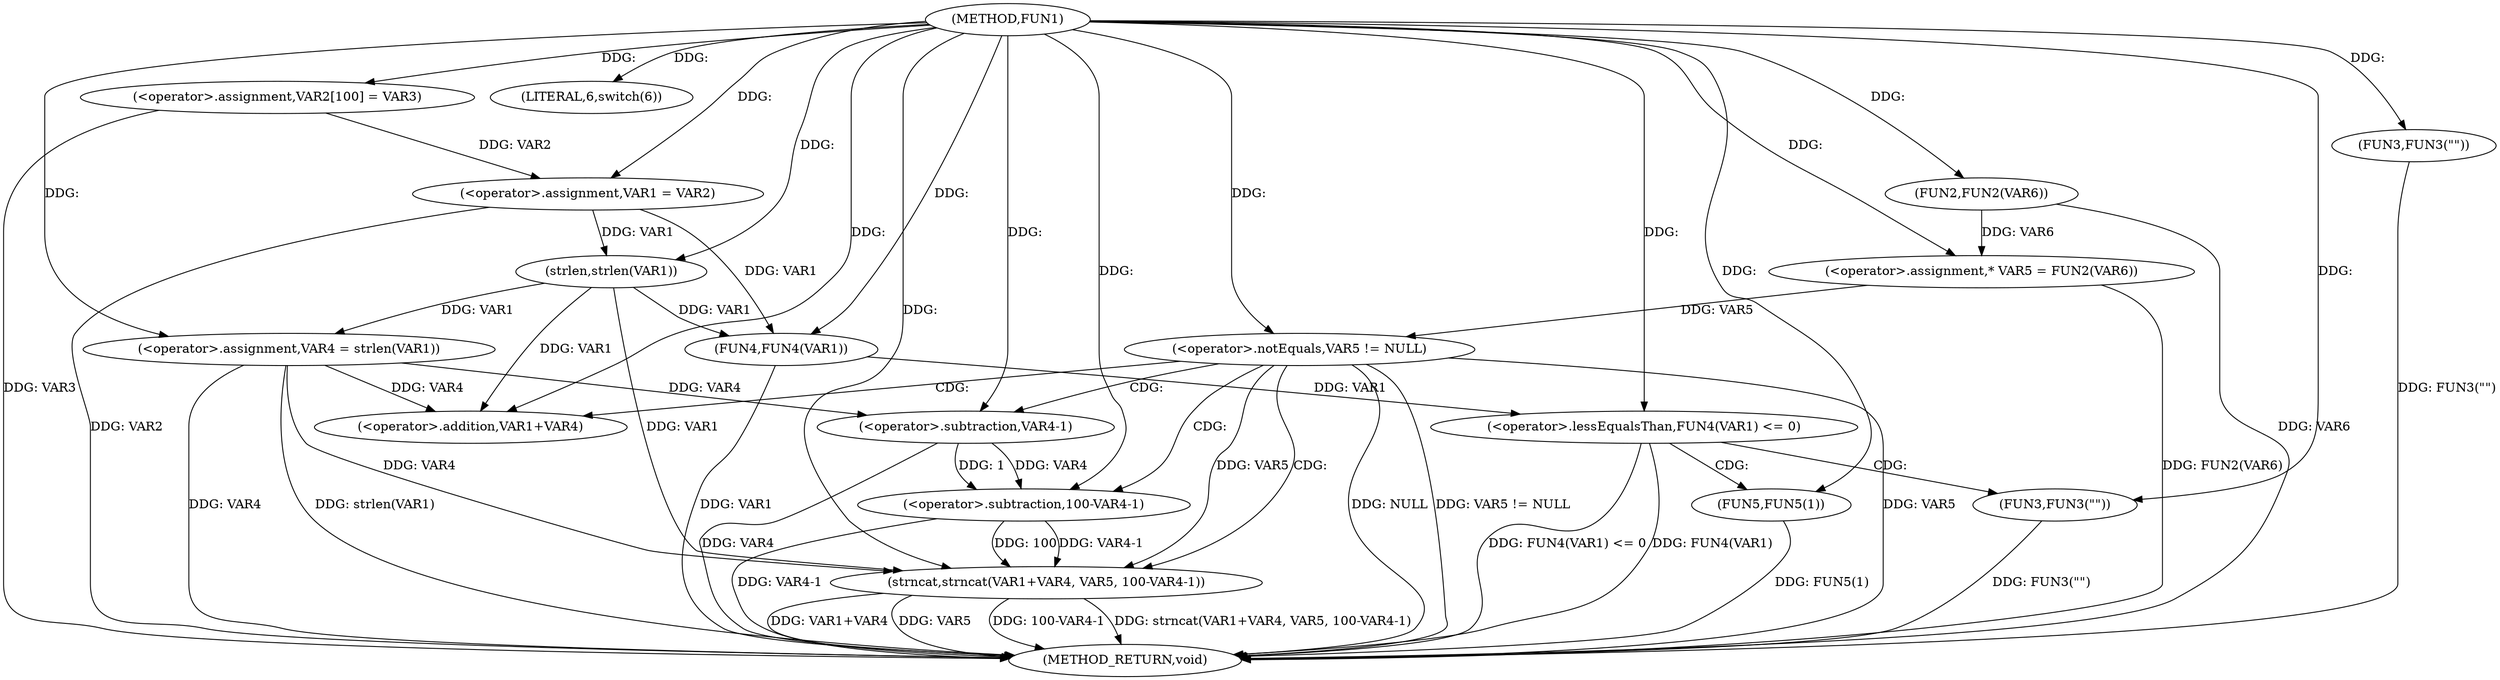digraph FUN1 {  
"1000100" [label = "(METHOD,FUN1)" ]
"1000155" [label = "(METHOD_RETURN,void)" ]
"1000104" [label = "(<operator>.assignment,VAR2[100] = VAR3)" ]
"1000107" [label = "(<operator>.assignment,VAR1 = VAR2)" ]
"1000111" [label = "(LITERAL,6,switch(6))" ]
"1000116" [label = "(<operator>.assignment,VAR4 = strlen(VAR1))" ]
"1000118" [label = "(strlen,strlen(VAR1))" ]
"1000121" [label = "(<operator>.assignment,* VAR5 = FUN2(VAR6))" ]
"1000123" [label = "(FUN2,FUN2(VAR6))" ]
"1000126" [label = "(<operator>.notEquals,VAR5 != NULL)" ]
"1000130" [label = "(strncat,strncat(VAR1+VAR4, VAR5, 100-VAR4-1))" ]
"1000131" [label = "(<operator>.addition,VAR1+VAR4)" ]
"1000135" [label = "(<operator>.subtraction,100-VAR4-1)" ]
"1000137" [label = "(<operator>.subtraction,VAR4-1)" ]
"1000142" [label = "(FUN3,FUN3(\"\"))" ]
"1000146" [label = "(<operator>.lessEqualsThan,FUN4(VAR1) <= 0)" ]
"1000147" [label = "(FUN4,FUN4(VAR1))" ]
"1000151" [label = "(FUN3,FUN3(\"\"))" ]
"1000153" [label = "(FUN5,FUN5(1))" ]
  "1000116" -> "1000155"  [ label = "DDG: VAR4"] 
  "1000142" -> "1000155"  [ label = "DDG: FUN3(\"\")"] 
  "1000121" -> "1000155"  [ label = "DDG: FUN2(VAR6)"] 
  "1000130" -> "1000155"  [ label = "DDG: VAR5"] 
  "1000147" -> "1000155"  [ label = "DDG: VAR1"] 
  "1000116" -> "1000155"  [ label = "DDG: strlen(VAR1)"] 
  "1000130" -> "1000155"  [ label = "DDG: 100-VAR4-1"] 
  "1000146" -> "1000155"  [ label = "DDG: FUN4(VAR1) <= 0"] 
  "1000130" -> "1000155"  [ label = "DDG: strncat(VAR1+VAR4, VAR5, 100-VAR4-1)"] 
  "1000126" -> "1000155"  [ label = "DDG: VAR5 != NULL"] 
  "1000151" -> "1000155"  [ label = "DDG: FUN3(\"\")"] 
  "1000126" -> "1000155"  [ label = "DDG: VAR5"] 
  "1000153" -> "1000155"  [ label = "DDG: FUN5(1)"] 
  "1000126" -> "1000155"  [ label = "DDG: NULL"] 
  "1000137" -> "1000155"  [ label = "DDG: VAR4"] 
  "1000146" -> "1000155"  [ label = "DDG: FUN4(VAR1)"] 
  "1000135" -> "1000155"  [ label = "DDG: VAR4-1"] 
  "1000104" -> "1000155"  [ label = "DDG: VAR3"] 
  "1000107" -> "1000155"  [ label = "DDG: VAR2"] 
  "1000130" -> "1000155"  [ label = "DDG: VAR1+VAR4"] 
  "1000123" -> "1000155"  [ label = "DDG: VAR6"] 
  "1000100" -> "1000104"  [ label = "DDG: "] 
  "1000104" -> "1000107"  [ label = "DDG: VAR2"] 
  "1000100" -> "1000107"  [ label = "DDG: "] 
  "1000100" -> "1000111"  [ label = "DDG: "] 
  "1000118" -> "1000116"  [ label = "DDG: VAR1"] 
  "1000100" -> "1000116"  [ label = "DDG: "] 
  "1000107" -> "1000118"  [ label = "DDG: VAR1"] 
  "1000100" -> "1000118"  [ label = "DDG: "] 
  "1000123" -> "1000121"  [ label = "DDG: VAR6"] 
  "1000100" -> "1000121"  [ label = "DDG: "] 
  "1000100" -> "1000123"  [ label = "DDG: "] 
  "1000121" -> "1000126"  [ label = "DDG: VAR5"] 
  "1000100" -> "1000126"  [ label = "DDG: "] 
  "1000118" -> "1000130"  [ label = "DDG: VAR1"] 
  "1000100" -> "1000130"  [ label = "DDG: "] 
  "1000116" -> "1000130"  [ label = "DDG: VAR4"] 
  "1000118" -> "1000131"  [ label = "DDG: VAR1"] 
  "1000100" -> "1000131"  [ label = "DDG: "] 
  "1000116" -> "1000131"  [ label = "DDG: VAR4"] 
  "1000126" -> "1000130"  [ label = "DDG: VAR5"] 
  "1000135" -> "1000130"  [ label = "DDG: 100"] 
  "1000135" -> "1000130"  [ label = "DDG: VAR4-1"] 
  "1000100" -> "1000135"  [ label = "DDG: "] 
  "1000137" -> "1000135"  [ label = "DDG: VAR4"] 
  "1000137" -> "1000135"  [ label = "DDG: 1"] 
  "1000100" -> "1000137"  [ label = "DDG: "] 
  "1000116" -> "1000137"  [ label = "DDG: VAR4"] 
  "1000100" -> "1000142"  [ label = "DDG: "] 
  "1000147" -> "1000146"  [ label = "DDG: VAR1"] 
  "1000107" -> "1000147"  [ label = "DDG: VAR1"] 
  "1000118" -> "1000147"  [ label = "DDG: VAR1"] 
  "1000100" -> "1000147"  [ label = "DDG: "] 
  "1000100" -> "1000146"  [ label = "DDG: "] 
  "1000100" -> "1000151"  [ label = "DDG: "] 
  "1000100" -> "1000153"  [ label = "DDG: "] 
  "1000126" -> "1000131"  [ label = "CDG: "] 
  "1000126" -> "1000137"  [ label = "CDG: "] 
  "1000126" -> "1000130"  [ label = "CDG: "] 
  "1000126" -> "1000135"  [ label = "CDG: "] 
  "1000146" -> "1000153"  [ label = "CDG: "] 
  "1000146" -> "1000151"  [ label = "CDG: "] 
}
